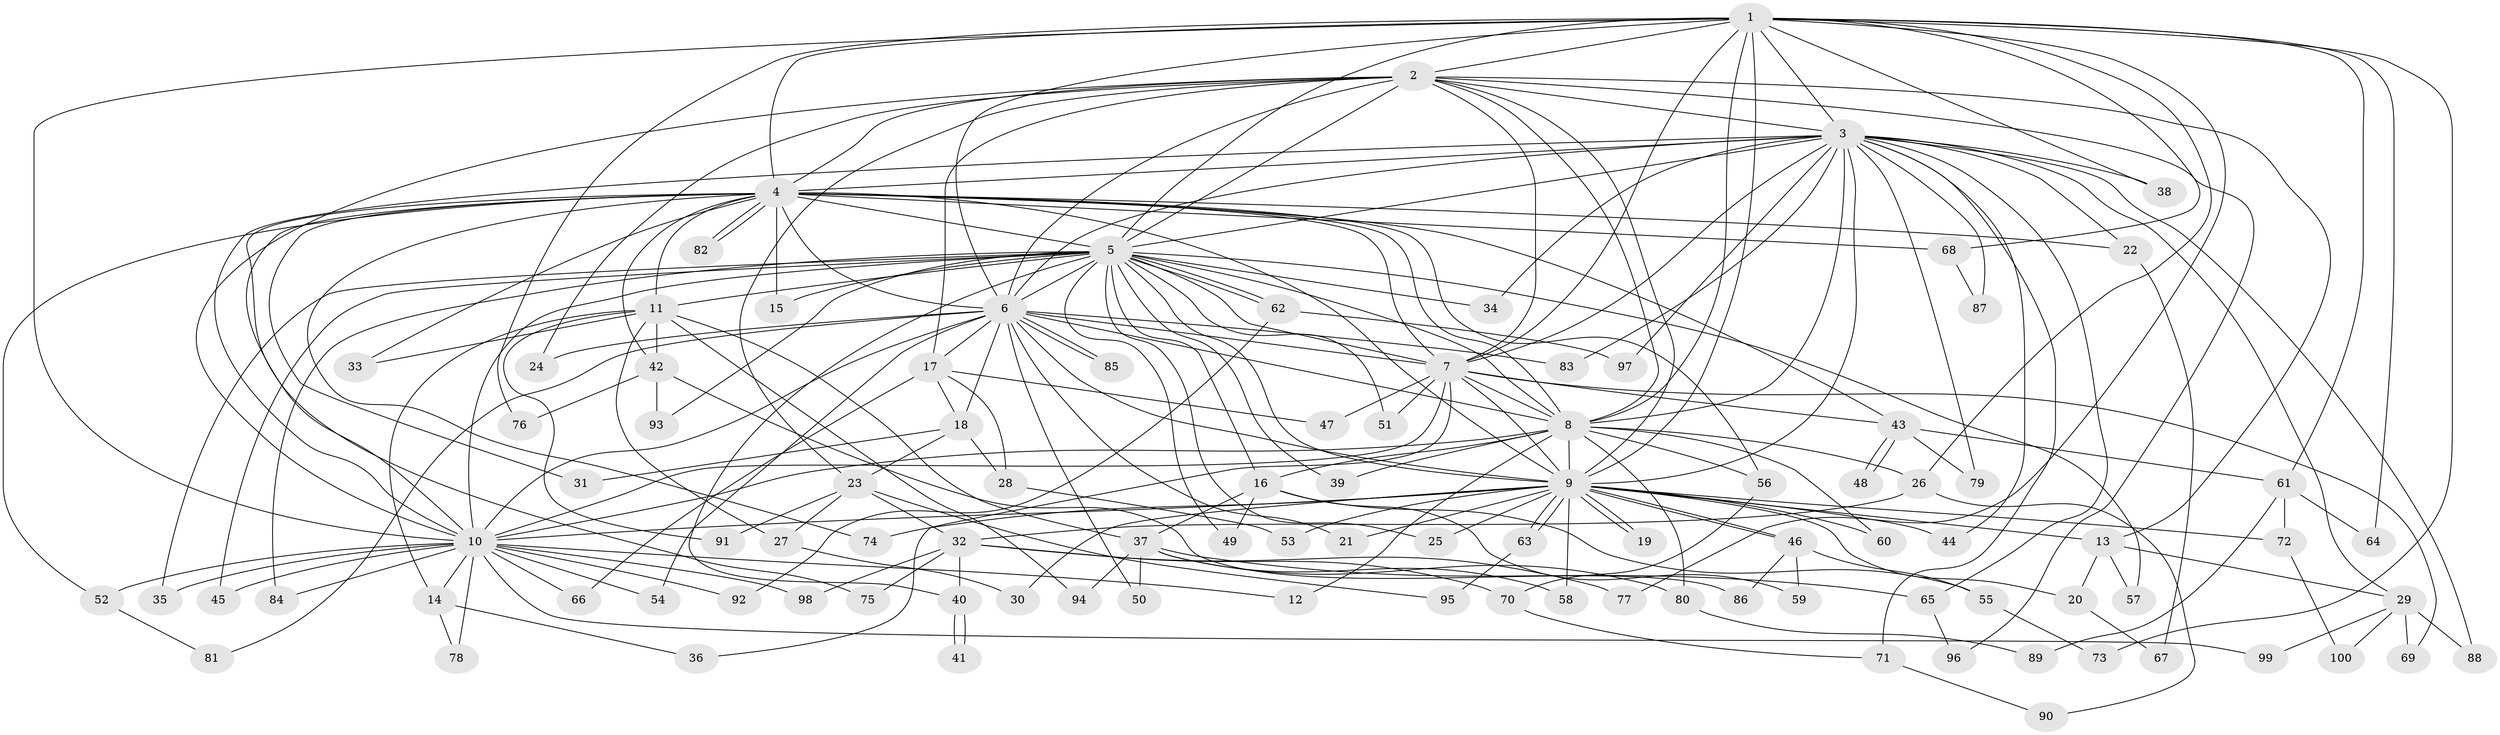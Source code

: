 // Generated by graph-tools (version 1.1) at 2025/38/02/21/25 10:38:53]
// undirected, 100 vertices, 225 edges
graph export_dot {
graph [start="1"]
  node [color=gray90,style=filled];
  1;
  2;
  3;
  4;
  5;
  6;
  7;
  8;
  9;
  10;
  11;
  12;
  13;
  14;
  15;
  16;
  17;
  18;
  19;
  20;
  21;
  22;
  23;
  24;
  25;
  26;
  27;
  28;
  29;
  30;
  31;
  32;
  33;
  34;
  35;
  36;
  37;
  38;
  39;
  40;
  41;
  42;
  43;
  44;
  45;
  46;
  47;
  48;
  49;
  50;
  51;
  52;
  53;
  54;
  55;
  56;
  57;
  58;
  59;
  60;
  61;
  62;
  63;
  64;
  65;
  66;
  67;
  68;
  69;
  70;
  71;
  72;
  73;
  74;
  75;
  76;
  77;
  78;
  79;
  80;
  81;
  82;
  83;
  84;
  85;
  86;
  87;
  88;
  89;
  90;
  91;
  92;
  93;
  94;
  95;
  96;
  97;
  98;
  99;
  100;
  1 -- 2;
  1 -- 3;
  1 -- 4;
  1 -- 5;
  1 -- 6;
  1 -- 7;
  1 -- 8;
  1 -- 9;
  1 -- 10;
  1 -- 26;
  1 -- 38;
  1 -- 61;
  1 -- 64;
  1 -- 68;
  1 -- 73;
  1 -- 76;
  1 -- 77;
  2 -- 3;
  2 -- 4;
  2 -- 5;
  2 -- 6;
  2 -- 7;
  2 -- 8;
  2 -- 9;
  2 -- 10;
  2 -- 13;
  2 -- 17;
  2 -- 23;
  2 -- 24;
  2 -- 96;
  3 -- 4;
  3 -- 5;
  3 -- 6;
  3 -- 7;
  3 -- 8;
  3 -- 9;
  3 -- 10;
  3 -- 22;
  3 -- 29;
  3 -- 34;
  3 -- 38;
  3 -- 44;
  3 -- 65;
  3 -- 71;
  3 -- 79;
  3 -- 83;
  3 -- 87;
  3 -- 88;
  3 -- 97;
  4 -- 5;
  4 -- 6;
  4 -- 7;
  4 -- 8;
  4 -- 9;
  4 -- 10;
  4 -- 11;
  4 -- 15;
  4 -- 22;
  4 -- 31;
  4 -- 33;
  4 -- 42;
  4 -- 43;
  4 -- 52;
  4 -- 56;
  4 -- 68;
  4 -- 74;
  4 -- 75;
  4 -- 82;
  4 -- 82;
  5 -- 6;
  5 -- 7;
  5 -- 8;
  5 -- 9;
  5 -- 10;
  5 -- 11;
  5 -- 15;
  5 -- 16;
  5 -- 25;
  5 -- 34;
  5 -- 35;
  5 -- 39;
  5 -- 40;
  5 -- 45;
  5 -- 49;
  5 -- 51;
  5 -- 57;
  5 -- 62;
  5 -- 62;
  5 -- 84;
  5 -- 93;
  6 -- 7;
  6 -- 8;
  6 -- 9;
  6 -- 10;
  6 -- 17;
  6 -- 18;
  6 -- 21;
  6 -- 24;
  6 -- 50;
  6 -- 54;
  6 -- 81;
  6 -- 83;
  6 -- 85;
  6 -- 85;
  7 -- 8;
  7 -- 9;
  7 -- 10;
  7 -- 36;
  7 -- 43;
  7 -- 47;
  7 -- 51;
  7 -- 69;
  8 -- 9;
  8 -- 10;
  8 -- 12;
  8 -- 16;
  8 -- 26;
  8 -- 39;
  8 -- 56;
  8 -- 60;
  8 -- 80;
  9 -- 10;
  9 -- 13;
  9 -- 19;
  9 -- 19;
  9 -- 20;
  9 -- 21;
  9 -- 25;
  9 -- 30;
  9 -- 44;
  9 -- 46;
  9 -- 46;
  9 -- 53;
  9 -- 58;
  9 -- 60;
  9 -- 63;
  9 -- 63;
  9 -- 72;
  9 -- 74;
  10 -- 12;
  10 -- 14;
  10 -- 35;
  10 -- 45;
  10 -- 52;
  10 -- 54;
  10 -- 66;
  10 -- 78;
  10 -- 84;
  10 -- 92;
  10 -- 98;
  10 -- 99;
  11 -- 14;
  11 -- 27;
  11 -- 33;
  11 -- 37;
  11 -- 42;
  11 -- 91;
  11 -- 94;
  13 -- 20;
  13 -- 29;
  13 -- 57;
  14 -- 36;
  14 -- 78;
  16 -- 37;
  16 -- 49;
  16 -- 55;
  16 -- 59;
  17 -- 18;
  17 -- 28;
  17 -- 47;
  17 -- 66;
  18 -- 23;
  18 -- 28;
  18 -- 31;
  20 -- 67;
  22 -- 67;
  23 -- 27;
  23 -- 32;
  23 -- 91;
  23 -- 95;
  26 -- 32;
  26 -- 90;
  27 -- 30;
  28 -- 53;
  29 -- 69;
  29 -- 88;
  29 -- 99;
  29 -- 100;
  32 -- 40;
  32 -- 70;
  32 -- 75;
  32 -- 77;
  32 -- 98;
  37 -- 50;
  37 -- 58;
  37 -- 65;
  37 -- 80;
  37 -- 94;
  40 -- 41;
  40 -- 41;
  42 -- 76;
  42 -- 86;
  42 -- 93;
  43 -- 48;
  43 -- 48;
  43 -- 61;
  43 -- 79;
  46 -- 55;
  46 -- 59;
  46 -- 86;
  52 -- 81;
  55 -- 73;
  56 -- 70;
  61 -- 64;
  61 -- 72;
  61 -- 89;
  62 -- 92;
  62 -- 97;
  63 -- 95;
  65 -- 96;
  68 -- 87;
  70 -- 71;
  71 -- 90;
  72 -- 100;
  80 -- 89;
}
